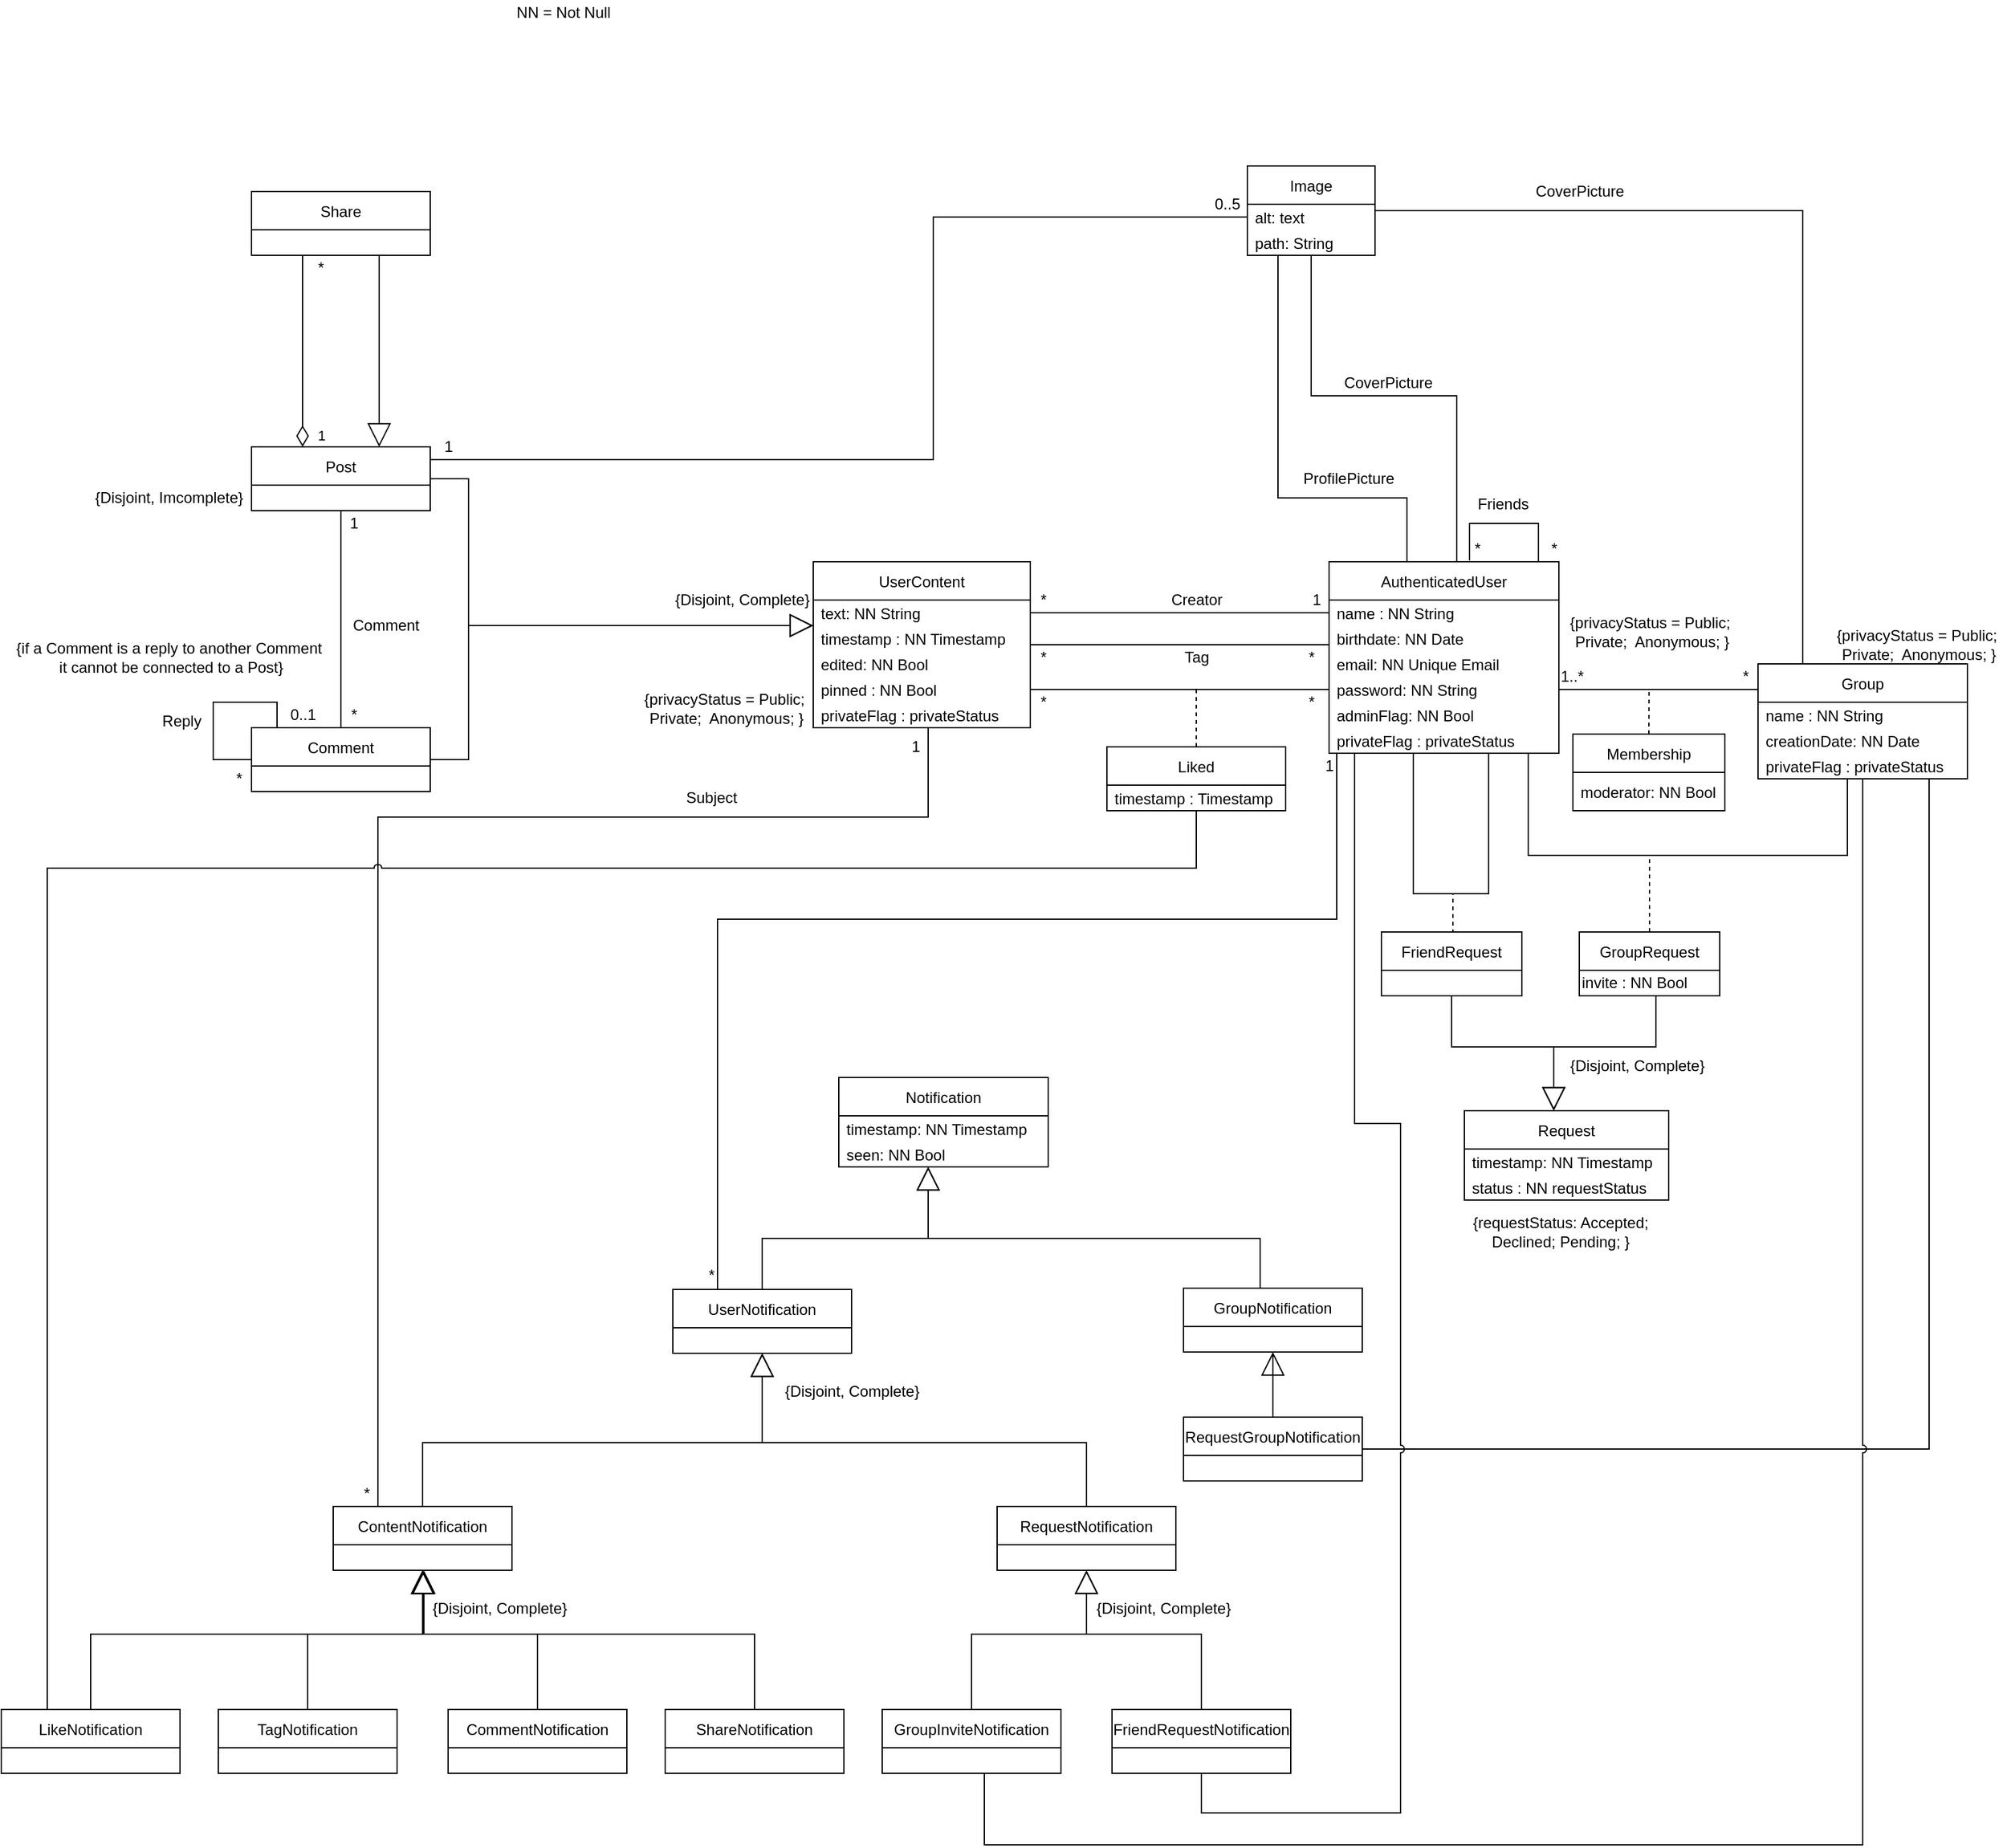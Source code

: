 <mxfile version="15.8.6"><diagram id="52DemTesivEuRKulRqsX" name="Page-1"><mxGraphModel dx="1237" dy="619" grid="1" gridSize="10" guides="1" tooltips="1" connect="1" arrows="1" fold="1" page="1" pageScale="1" pageWidth="827" pageHeight="1169" math="0" shadow="0"><root><mxCell id="0"/><mxCell id="1" parent="0"/><mxCell id="RK2hbBAm6j519yGpeDS9-1" style="edgeStyle=orthogonalEdgeStyle;rounded=0;orthogonalLoop=1;jettySize=auto;html=1;exitX=0.529;exitY=0;exitDx=0;exitDy=0;fontSize=12;endArrow=none;endFill=0;exitPerimeter=0;" parent="1" source="RK2hbBAm6j519yGpeDS9-3" target="RK2hbBAm6j519yGpeDS9-24" edge="1"><mxGeometry relative="1" as="geometry"><Array as="points"><mxPoint x="1220" y="330"/><mxPoint x="1106" y="330"/></Array><mxPoint x="1236" y="330" as="targetPoint"/></mxGeometry></mxCell><mxCell id="RK2hbBAm6j519yGpeDS9-2" style="edgeStyle=orthogonalEdgeStyle;rounded=0;orthogonalLoop=1;jettySize=auto;html=1;exitX=0.25;exitY=0;exitDx=0;exitDy=0;fontSize=12;endArrow=none;endFill=0;" parent="1" source="RK2hbBAm6j519yGpeDS9-3" target="RK2hbBAm6j519yGpeDS9-24" edge="1"><mxGeometry relative="1" as="geometry"><mxPoint x="1106" y="330" as="targetPoint"/><Array as="points"><mxPoint x="1181" y="410"/><mxPoint x="1080" y="410"/></Array></mxGeometry></mxCell><mxCell id="RK2hbBAm6j519yGpeDS9-3" value="AuthenticatedUser" style="swimlane;fontStyle=0;childLayout=stackLayout;horizontal=1;startSize=30;horizontalStack=0;resizeParent=1;resizeParentMax=0;resizeLast=0;collapsible=1;marginBottom=0;" parent="1" vertex="1"><mxGeometry x="1120" y="460" width="180" height="150" as="geometry"/></mxCell><mxCell id="RK2hbBAm6j519yGpeDS9-5" value="name : NN String " style="text;strokeColor=none;fillColor=none;align=left;verticalAlign=middle;spacingLeft=4;spacingRight=4;overflow=hidden;points=[[0,0.5],[1,0.5]];portConstraint=eastwest;rotatable=0;spacing=2;spacingTop=0;" parent="RK2hbBAm6j519yGpeDS9-3" vertex="1"><mxGeometry y="30" width="180" height="20" as="geometry"/></mxCell><mxCell id="RK2hbBAm6j519yGpeDS9-6" value="birthdate: NN Date" style="text;strokeColor=none;fillColor=none;align=left;verticalAlign=middle;spacingLeft=4;spacingRight=4;overflow=hidden;points=[[0,0.5],[1,0.5]];portConstraint=eastwest;rotatable=0;" parent="RK2hbBAm6j519yGpeDS9-3" vertex="1"><mxGeometry y="50" width="180" height="20" as="geometry"/></mxCell><mxCell id="RK2hbBAm6j519yGpeDS9-7" value="email: NN Unique Email" style="text;strokeColor=none;fillColor=none;align=left;verticalAlign=middle;spacingLeft=4;spacingRight=4;overflow=hidden;points=[[0,0.5],[1,0.5]];portConstraint=eastwest;rotatable=0;" parent="RK2hbBAm6j519yGpeDS9-3" vertex="1"><mxGeometry y="70" width="180" height="20" as="geometry"/></mxCell><mxCell id="RK2hbBAm6j519yGpeDS9-8" value="password: NN String" style="text;strokeColor=none;fillColor=none;align=left;verticalAlign=middle;spacingLeft=4;spacingRight=4;overflow=hidden;points=[[0,0.5],[1,0.5]];portConstraint=eastwest;rotatable=0;" parent="RK2hbBAm6j519yGpeDS9-3" vertex="1"><mxGeometry y="90" width="180" height="20" as="geometry"/></mxCell><mxCell id="RK2hbBAm6j519yGpeDS9-10" style="edgeStyle=orthogonalEdgeStyle;rounded=0;orthogonalLoop=1;jettySize=auto;html=1;fontSize=12;endArrow=none;endFill=0;" parent="RK2hbBAm6j519yGpeDS9-3" source="RK2hbBAm6j519yGpeDS9-3" edge="1"><mxGeometry relative="1" as="geometry"><mxPoint x="110" y="-1" as="targetPoint"/><mxPoint x="140" y="60" as="sourcePoint"/><Array as="points"><mxPoint x="164" y="-30"/><mxPoint x="110" y="-30"/></Array></mxGeometry></mxCell><mxCell id="RK2hbBAm6j519yGpeDS9-9" value="adminFlag: NN Bool" style="text;strokeColor=none;fillColor=none;align=left;verticalAlign=middle;spacingLeft=4;spacingRight=4;overflow=hidden;points=[[0,0.5],[1,0.5]];portConstraint=eastwest;rotatable=0;" parent="RK2hbBAm6j519yGpeDS9-3" vertex="1"><mxGeometry y="110" width="180" height="20" as="geometry"/></mxCell><mxCell id="mXfgqJa0hixgkpb0nWz9-125" value="privateFlag : privateStatus" style="text;strokeColor=none;fillColor=none;align=left;verticalAlign=middle;spacingLeft=4;spacingRight=4;overflow=hidden;points=[[0,0.5],[1,0.5]];portConstraint=eastwest;rotatable=0;spacing=2;spacingTop=0;" parent="RK2hbBAm6j519yGpeDS9-3" vertex="1"><mxGeometry y="130" width="180" height="20" as="geometry"/></mxCell><mxCell id="RK2hbBAm6j519yGpeDS9-12" style="edgeStyle=orthogonalEdgeStyle;rounded=0;orthogonalLoop=1;jettySize=auto;html=1;exitX=0;exitY=0.25;exitDx=0;exitDy=0;fontSize=12;endArrow=none;endFill=0;" parent="1" source="RK2hbBAm6j519yGpeDS9-14" target="RK2hbBAm6j519yGpeDS9-3" edge="1"><mxGeometry relative="1" as="geometry"><Array as="points"><mxPoint x="1456" y="560"/></Array></mxGeometry></mxCell><mxCell id="RK2hbBAm6j519yGpeDS9-13" style="edgeStyle=orthogonalEdgeStyle;rounded=0;orthogonalLoop=1;jettySize=auto;html=1;exitX=0.25;exitY=0;exitDx=0;exitDy=0;fontSize=12;endArrow=none;endFill=0;" parent="1" source="RK2hbBAm6j519yGpeDS9-14" target="RK2hbBAm6j519yGpeDS9-24" edge="1"><mxGeometry relative="1" as="geometry"><Array as="points"><mxPoint x="1491" y="185"/></Array><mxPoint x="1266" y="330" as="targetPoint"/></mxGeometry></mxCell><mxCell id="RK2hbBAm6j519yGpeDS9-14" value="Group" style="swimlane;fontStyle=0;childLayout=stackLayout;horizontal=1;startSize=30;horizontalStack=0;resizeParent=1;resizeParentMax=0;resizeLast=0;collapsible=1;marginBottom=0;" parent="1" vertex="1"><mxGeometry x="1456" y="540" width="164" height="90" as="geometry"/></mxCell><mxCell id="RK2hbBAm6j519yGpeDS9-16" value="name : NN String" style="text;strokeColor=none;fillColor=none;align=left;verticalAlign=middle;spacingLeft=4;spacingRight=4;overflow=hidden;points=[[0,0.5],[1,0.5]];portConstraint=eastwest;rotatable=0;spacing=2;spacingTop=0;" parent="RK2hbBAm6j519yGpeDS9-14" vertex="1"><mxGeometry y="30" width="164" height="20" as="geometry"/></mxCell><mxCell id="RK2hbBAm6j519yGpeDS9-17" value="creationDate: NN Date" style="text;strokeColor=none;fillColor=none;align=left;verticalAlign=middle;spacingLeft=4;spacingRight=4;overflow=hidden;points=[[0,0.5],[1,0.5]];portConstraint=eastwest;rotatable=0;spacing=2;spacingTop=0;" parent="RK2hbBAm6j519yGpeDS9-14" vertex="1"><mxGeometry y="50" width="164" height="20" as="geometry"/></mxCell><mxCell id="RK2hbBAm6j519yGpeDS9-18" value="privateFlag : privateStatus" style="text;strokeColor=none;fillColor=none;align=left;verticalAlign=middle;spacingLeft=4;spacingRight=4;overflow=hidden;points=[[0,0.5],[1,0.5]];portConstraint=eastwest;rotatable=0;spacing=2;spacingTop=0;" parent="RK2hbBAm6j519yGpeDS9-14" vertex="1"><mxGeometry y="70" width="164" height="20" as="geometry"/></mxCell><mxCell id="RK2hbBAm6j519yGpeDS9-19" value="*" style="text;html=1;align=center;verticalAlign=middle;resizable=0;points=[];autosize=1;strokeColor=none;fillColor=none;fontSize=12;" parent="1" vertex="1"><mxGeometry x="1286" y="440" width="20" height="20" as="geometry"/></mxCell><mxCell id="RK2hbBAm6j519yGpeDS9-20" value="*" style="text;html=1;align=center;verticalAlign=middle;resizable=0;points=[];autosize=1;strokeColor=none;fillColor=none;fontSize=12;" parent="1" vertex="1"><mxGeometry x="1226" y="440.04" width="20" height="20" as="geometry"/></mxCell><mxCell id="RK2hbBAm6j519yGpeDS9-21" value="Friends" style="text;html=1;align=center;verticalAlign=middle;resizable=0;points=[];autosize=1;strokeColor=none;fillColor=none;fontSize=12;" parent="1" vertex="1"><mxGeometry x="1226" y="405.04" width="60" height="20" as="geometry"/></mxCell><mxCell id="RK2hbBAm6j519yGpeDS9-22" value="*" style="text;html=1;align=center;verticalAlign=middle;resizable=0;points=[];autosize=1;strokeColor=none;fillColor=none;fontSize=12;" parent="1" vertex="1"><mxGeometry x="1436" y="540" width="20" height="20" as="geometry"/></mxCell><mxCell id="RK2hbBAm6j519yGpeDS9-23" value="1..*" style="text;html=1;align=center;verticalAlign=middle;resizable=0;points=[];autosize=1;strokeColor=none;fillColor=none;fontSize=12;" parent="1" vertex="1"><mxGeometry x="1295" y="540" width="30" height="20" as="geometry"/></mxCell><mxCell id="RK2hbBAm6j519yGpeDS9-24" value="Image" style="swimlane;fontStyle=0;childLayout=stackLayout;horizontal=1;startSize=30;horizontalStack=0;resizeParent=1;resizeParentMax=0;resizeLast=0;collapsible=1;marginBottom=0;fontSize=12;verticalAlign=middle;" parent="1" vertex="1"><mxGeometry x="1056" y="150" width="100" height="70" as="geometry"/></mxCell><mxCell id="gK59rdjYwt0PdN9q1AdV-7" value="alt: text" style="text;strokeColor=none;fillColor=none;align=left;verticalAlign=middle;spacingLeft=4;spacingRight=4;overflow=hidden;points=[[0,0.5],[1,0.5]];portConstraint=eastwest;rotatable=0;spacing=2;spacingTop=0;fontStyle=0" vertex="1" parent="RK2hbBAm6j519yGpeDS9-24"><mxGeometry y="30" width="100" height="20" as="geometry"/></mxCell><mxCell id="RK2hbBAm6j519yGpeDS9-26" value="path: String" style="text;strokeColor=none;fillColor=none;align=left;verticalAlign=middle;spacingLeft=4;spacingRight=4;overflow=hidden;points=[[0,0.5],[1,0.5]];portConstraint=eastwest;rotatable=0;spacing=2;spacingTop=0;fontStyle=0" parent="RK2hbBAm6j519yGpeDS9-24" vertex="1"><mxGeometry y="50" width="100" height="20" as="geometry"/></mxCell><mxCell id="RK2hbBAm6j519yGpeDS9-34" value="Post" style="swimlane;fontStyle=0;childLayout=stackLayout;horizontal=1;startSize=30;horizontalStack=0;resizeParent=1;resizeParentMax=0;resizeLast=0;collapsible=1;marginBottom=0;fontSize=12;verticalAlign=middle;" parent="1" vertex="1"><mxGeometry x="276" y="370.04" width="140" height="50" as="geometry"/></mxCell><mxCell id="RK2hbBAm6j519yGpeDS9-35" value="UserContent" style="swimlane;fontStyle=0;childLayout=stackLayout;horizontal=1;startSize=30;horizontalStack=0;resizeParent=1;resizeParentMax=0;resizeLast=0;collapsible=1;marginBottom=0;fontSize=12;verticalAlign=middle;resizable=0;direction=east;" parent="1" vertex="1"><mxGeometry x="716" y="460.04" width="170" height="130" as="geometry"/></mxCell><mxCell id="RK2hbBAm6j519yGpeDS9-37" value="text: NN String" style="text;strokeColor=none;fillColor=none;align=left;verticalAlign=middle;spacingLeft=4;spacingRight=4;overflow=hidden;points=[[0,0.5],[1,0.5]];portConstraint=eastwest;rotatable=0;spacing=2;spacingTop=0;" parent="RK2hbBAm6j519yGpeDS9-35" vertex="1"><mxGeometry y="30" width="170" height="20" as="geometry"/></mxCell><mxCell id="RK2hbBAm6j519yGpeDS9-38" value="timestamp : NN Timestamp" style="text;strokeColor=none;fillColor=none;align=left;verticalAlign=middle;spacingLeft=4;spacingRight=4;overflow=hidden;points=[[0,0.5],[1,0.5]];portConstraint=eastwest;rotatable=0;spacing=2;spacingTop=0;" parent="RK2hbBAm6j519yGpeDS9-35" vertex="1"><mxGeometry y="50" width="170" height="20" as="geometry"/></mxCell><mxCell id="RK2hbBAm6j519yGpeDS9-39" value="edited: NN Bool" style="text;strokeColor=none;fillColor=none;align=left;verticalAlign=middle;spacingLeft=4;spacingRight=4;overflow=hidden;points=[[0,0.5],[1,0.5]];portConstraint=eastwest;rotatable=0;spacing=2;spacingTop=0;" parent="RK2hbBAm6j519yGpeDS9-35" vertex="1"><mxGeometry y="70" width="170" height="20" as="geometry"/></mxCell><mxCell id="RK2hbBAm6j519yGpeDS9-40" value="pinned : NN Bool" style="text;strokeColor=none;fillColor=none;align=left;verticalAlign=middle;spacingLeft=4;spacingRight=4;overflow=hidden;points=[[0,0.5],[1,0.5]];portConstraint=eastwest;rotatable=0;spacing=2;spacingTop=0;" parent="RK2hbBAm6j519yGpeDS9-35" vertex="1"><mxGeometry y="90" width="170" height="20" as="geometry"/></mxCell><mxCell id="mXfgqJa0hixgkpb0nWz9-126" value="privateFlag : privateStatus" style="text;strokeColor=none;fillColor=none;align=left;verticalAlign=middle;spacingLeft=4;spacingRight=4;overflow=hidden;points=[[0,0.5],[1,0.5]];portConstraint=eastwest;rotatable=0;spacing=2;spacingTop=0;" parent="RK2hbBAm6j519yGpeDS9-35" vertex="1"><mxGeometry y="110" width="170" height="20" as="geometry"/></mxCell><mxCell id="RK2hbBAm6j519yGpeDS9-41" style="edgeStyle=orthogonalEdgeStyle;rounded=0;orthogonalLoop=1;jettySize=auto;html=1;exitX=0.5;exitY=0;exitDx=0;exitDy=0;fontSize=12;endArrow=none;endFill=0;" parent="1" source="RK2hbBAm6j519yGpeDS9-43" target="RK2hbBAm6j519yGpeDS9-34" edge="1"><mxGeometry relative="1" as="geometry"/></mxCell><mxCell id="RK2hbBAm6j519yGpeDS9-42" style="edgeStyle=orthogonalEdgeStyle;rounded=0;orthogonalLoop=1;jettySize=auto;html=1;exitX=0.25;exitY=0;exitDx=0;exitDy=0;fontSize=12;endArrow=none;endFill=0;entryX=0;entryY=0.5;entryDx=0;entryDy=0;" parent="1" source="RK2hbBAm6j519yGpeDS9-43" target="RK2hbBAm6j519yGpeDS9-43" edge="1"><mxGeometry relative="1" as="geometry"><mxPoint x="246" y="570.04" as="targetPoint"/><Array as="points"><mxPoint x="296" y="590.04"/><mxPoint x="296" y="570.04"/><mxPoint x="246" y="570.04"/><mxPoint x="246" y="615.04"/></Array></mxGeometry></mxCell><mxCell id="RK2hbBAm6j519yGpeDS9-43" value="Comment" style="swimlane;fontStyle=0;childLayout=stackLayout;horizontal=1;startSize=30;horizontalStack=0;resizeParent=1;resizeParentMax=0;resizeLast=0;collapsible=1;marginBottom=0;fontSize=12;verticalAlign=middle;" parent="1" vertex="1"><mxGeometry x="276" y="590.04" width="140" height="50" as="geometry"/></mxCell><mxCell id="RK2hbBAm6j519yGpeDS9-44" value="" style="endArrow=block;endSize=16;endFill=0;html=1;rounded=0;fontSize=12;edgeStyle=orthogonalEdgeStyle;" parent="1" source="RK2hbBAm6j519yGpeDS9-34" target="RK2hbBAm6j519yGpeDS9-35" edge="1"><mxGeometry width="160" relative="1" as="geometry"><mxPoint x="996" y="505.1" as="sourcePoint"/><mxPoint x="736" y="435.1" as="targetPoint"/><Array as="points"><mxPoint x="446" y="395"/><mxPoint x="446" y="510"/></Array></mxGeometry></mxCell><mxCell id="RK2hbBAm6j519yGpeDS9-45" value="{Disjoint, Complete}" style="text;html=1;align=center;verticalAlign=middle;resizable=0;points=[];autosize=1;strokeColor=none;fillColor=none;fontSize=12;" parent="1" vertex="1"><mxGeometry x="600" y="480" width="120" height="20" as="geometry"/></mxCell><mxCell id="RK2hbBAm6j519yGpeDS9-46" style="edgeStyle=orthogonalEdgeStyle;rounded=0;orthogonalLoop=1;jettySize=auto;html=1;fontSize=12;endArrow=none;endFill=0;" parent="1" source="RK2hbBAm6j519yGpeDS9-34" target="RK2hbBAm6j519yGpeDS9-24" edge="1"><mxGeometry relative="1" as="geometry"><Array as="points"><mxPoint x="810" y="380"/><mxPoint x="810" y="190"/></Array><mxPoint x="916" y="305" as="targetPoint"/></mxGeometry></mxCell><mxCell id="RK2hbBAm6j519yGpeDS9-47" value="1" style="text;html=1;align=center;verticalAlign=middle;resizable=0;points=[];autosize=1;strokeColor=none;fillColor=none;fontSize=12;" parent="1" vertex="1"><mxGeometry x="420" y="360" width="20" height="20" as="geometry"/></mxCell><mxCell id="RK2hbBAm6j519yGpeDS9-49" style="edgeStyle=orthogonalEdgeStyle;rounded=0;orthogonalLoop=1;jettySize=auto;html=1;entryX=0;entryY=0.5;entryDx=0;entryDy=0;fontSize=12;endArrow=none;endFill=0;" parent="1" target="RK2hbBAm6j519yGpeDS9-5" edge="1" source="RK2hbBAm6j519yGpeDS9-35"><mxGeometry relative="1" as="geometry"><Array as="points"><mxPoint x="950" y="500"/><mxPoint x="950" y="500"/></Array><mxPoint x="876" y="500" as="sourcePoint"/></mxGeometry></mxCell><mxCell id="RK2hbBAm6j519yGpeDS9-50" value="Creator" style="text;html=1;align=center;verticalAlign=middle;resizable=0;points=[];autosize=1;strokeColor=none;fillColor=none;fontSize=12;" parent="1" vertex="1"><mxGeometry x="986" y="480" width="60" height="20" as="geometry"/></mxCell><mxCell id="RK2hbBAm6j519yGpeDS9-51" value="*" style="text;html=1;align=center;verticalAlign=middle;resizable=0;points=[];autosize=1;strokeColor=none;fillColor=none;fontSize=12;" parent="1" vertex="1"><mxGeometry x="886" y="480" width="20" height="20" as="geometry"/></mxCell><mxCell id="RK2hbBAm6j519yGpeDS9-52" value="1" style="text;html=1;align=center;verticalAlign=middle;resizable=0;points=[];autosize=1;strokeColor=none;fillColor=none;fontSize=12;" parent="1" vertex="1"><mxGeometry x="1100" y="480" width="20" height="20" as="geometry"/></mxCell><mxCell id="RK2hbBAm6j519yGpeDS9-53" style="edgeStyle=orthogonalEdgeStyle;rounded=0;orthogonalLoop=1;jettySize=auto;html=1;fontSize=12;endArrow=none;endFill=0;" parent="1" source="RK2hbBAm6j519yGpeDS9-35" target="RK2hbBAm6j519yGpeDS9-3" edge="1"><mxGeometry relative="1" as="geometry"><Array as="points"><mxPoint x="1076" y="525"/><mxPoint x="1076" y="525"/></Array></mxGeometry></mxCell><mxCell id="RK2hbBAm6j519yGpeDS9-54" value="Tag" style="text;html=1;align=center;verticalAlign=middle;resizable=0;points=[];autosize=1;strokeColor=none;fillColor=none;fontSize=12;" parent="1" vertex="1"><mxGeometry x="1001" y="525" width="30" height="20" as="geometry"/></mxCell><mxCell id="RK2hbBAm6j519yGpeDS9-55" value="*" style="text;html=1;align=center;verticalAlign=middle;resizable=0;points=[];autosize=1;strokeColor=none;fillColor=none;fontSize=12;" parent="1" vertex="1"><mxGeometry x="1096" y="525" width="20" height="20" as="geometry"/></mxCell><mxCell id="RK2hbBAm6j519yGpeDS9-56" value="*" style="text;html=1;align=center;verticalAlign=middle;resizable=0;points=[];autosize=1;strokeColor=none;fillColor=none;fontSize=12;" parent="1" vertex="1"><mxGeometry x="886" y="525" width="20" height="20" as="geometry"/></mxCell><mxCell id="RK2hbBAm6j519yGpeDS9-57" style="edgeStyle=orthogonalEdgeStyle;rounded=0;orthogonalLoop=1;jettySize=auto;html=1;exitX=0.5;exitY=0;exitDx=0;exitDy=0;fontSize=12;endArrow=none;endFill=0;dashed=1;" parent="1" source="RK2hbBAm6j519yGpeDS9-58" edge="1"><mxGeometry relative="1" as="geometry"><mxPoint x="1016" y="560" as="targetPoint"/></mxGeometry></mxCell><mxCell id="RK2hbBAm6j519yGpeDS9-58" value="Liked" style="swimlane;fontStyle=0;childLayout=stackLayout;horizontal=1;startSize=30;horizontalStack=0;resizeParent=1;resizeParentMax=0;resizeLast=0;collapsible=1;marginBottom=0;fontSize=12;verticalAlign=middle;" parent="1" vertex="1"><mxGeometry x="946" y="605" width="140" height="50" as="geometry"/></mxCell><mxCell id="RK2hbBAm6j519yGpeDS9-59" value="timestamp : Timestamp" style="text;strokeColor=none;fillColor=none;align=left;verticalAlign=middle;spacingLeft=4;spacingRight=4;overflow=hidden;points=[[0,0.5],[1,0.5]];portConstraint=eastwest;rotatable=0;spacing=2;spacingTop=0;" parent="RK2hbBAm6j519yGpeDS9-58" vertex="1"><mxGeometry y="30" width="140" height="20" as="geometry"/></mxCell><mxCell id="RK2hbBAm6j519yGpeDS9-60" value="" style="endArrow=block;endSize=16;endFill=0;html=1;rounded=0;fontSize=12;edgeStyle=orthogonalEdgeStyle;" parent="1" source="RK2hbBAm6j519yGpeDS9-43" target="RK2hbBAm6j519yGpeDS9-35" edge="1"><mxGeometry width="160" relative="1" as="geometry"><mxPoint x="566" y="335.1" as="sourcePoint"/><mxPoint x="590" y="510" as="targetPoint"/><Array as="points"><mxPoint x="446" y="615"/><mxPoint x="446" y="510"/></Array></mxGeometry></mxCell><mxCell id="RK2hbBAm6j519yGpeDS9-61" value="*" style="text;html=1;align=center;verticalAlign=middle;resizable=0;points=[];autosize=1;strokeColor=none;fillColor=none;fontSize=12;" parent="1" vertex="1"><mxGeometry x="346" y="570.04" width="20" height="20" as="geometry"/></mxCell><mxCell id="RK2hbBAm6j519yGpeDS9-62" value="1" style="text;html=1;align=center;verticalAlign=middle;resizable=0;points=[];autosize=1;strokeColor=none;fillColor=none;fontSize=12;" parent="1" vertex="1"><mxGeometry x="346" y="420.04" width="20" height="20" as="geometry"/></mxCell><mxCell id="RK2hbBAm6j519yGpeDS9-63" style="edgeStyle=orthogonalEdgeStyle;rounded=0;orthogonalLoop=1;jettySize=auto;html=1;fontSize=12;endArrow=none;endFill=0;" parent="1" source="RK2hbBAm6j519yGpeDS9-35" target="RK2hbBAm6j519yGpeDS9-3" edge="1"><mxGeometry relative="1" as="geometry"><mxPoint x="876" y="580" as="sourcePoint"/><Array as="points"><mxPoint x="1080" y="560"/><mxPoint x="1080" y="560"/></Array></mxGeometry></mxCell><mxCell id="RK2hbBAm6j519yGpeDS9-64" value="*" style="text;html=1;align=center;verticalAlign=middle;resizable=0;points=[];autosize=1;strokeColor=none;fillColor=none;fontSize=12;" parent="1" vertex="1"><mxGeometry x="1096" y="560" width="20" height="20" as="geometry"/></mxCell><mxCell id="RK2hbBAm6j519yGpeDS9-65" value="*" style="text;html=1;align=center;verticalAlign=middle;resizable=0;points=[];autosize=1;strokeColor=none;fillColor=none;fontSize=12;" parent="1" vertex="1"><mxGeometry x="886" y="560" width="20" height="20" as="geometry"/></mxCell><mxCell id="RK2hbBAm6j519yGpeDS9-66" value="Share" style="swimlane;fontStyle=0;childLayout=stackLayout;horizontal=1;startSize=30;horizontalStack=0;resizeParent=1;resizeParentMax=0;resizeLast=0;collapsible=1;marginBottom=0;fontSize=12;verticalAlign=middle;" parent="1" vertex="1"><mxGeometry x="276" y="170.0" width="140" height="50" as="geometry"/></mxCell><mxCell id="RK2hbBAm6j519yGpeDS9-67" value="*" style="text;html=1;align=center;verticalAlign=middle;resizable=0;points=[];autosize=1;strokeColor=none;fillColor=none;fontSize=12;" parent="1" vertex="1"><mxGeometry x="320" y="220.0" width="20" height="20" as="geometry"/></mxCell><mxCell id="RK2hbBAm6j519yGpeDS9-68" value="*" style="text;html=1;align=center;verticalAlign=middle;resizable=0;points=[];autosize=1;strokeColor=none;fillColor=none;fontSize=12;" parent="1" vertex="1"><mxGeometry x="256" y="620.04" width="20" height="20" as="geometry"/></mxCell><mxCell id="RK2hbBAm6j519yGpeDS9-69" value="0..1" style="text;html=1;align=center;verticalAlign=middle;resizable=0;points=[];autosize=1;strokeColor=none;fillColor=none;fontSize=12;" parent="1" vertex="1"><mxGeometry x="296" y="570.04" width="40" height="20" as="geometry"/></mxCell><mxCell id="RK2hbBAm6j519yGpeDS9-70" value="{Disjoint, Imcomplete}" style="text;html=1;align=center;verticalAlign=middle;resizable=0;points=[];autosize=1;strokeColor=none;fillColor=none;fontSize=12;" parent="1" vertex="1"><mxGeometry x="146" y="400.04" width="130" height="20" as="geometry"/></mxCell><mxCell id="RK2hbBAm6j519yGpeDS9-71" style="edgeStyle=orthogonalEdgeStyle;rounded=0;orthogonalLoop=1;jettySize=auto;html=1;exitX=0.5;exitY=0;exitDx=0;exitDy=0;fontSize=12;endArrow=none;endFill=0;dashed=1;" parent="1" source="RK2hbBAm6j519yGpeDS9-72" edge="1"><mxGeometry relative="1" as="geometry"><mxPoint x="1217" y="720" as="targetPoint"/><Array as="points"><mxPoint x="1217" y="750"/></Array></mxGeometry></mxCell><mxCell id="RK2hbBAm6j519yGpeDS9-72" value="FriendRequest" style="swimlane;fontStyle=0;childLayout=stackLayout;horizontal=1;startSize=30;horizontalStack=0;resizeParent=1;resizeParentMax=0;resizeLast=0;collapsible=1;marginBottom=0;fontSize=12;verticalAlign=middle;" parent="1" vertex="1"><mxGeometry x="1161" y="750" width="110" height="50" as="geometry"/></mxCell><mxCell id="RK2hbBAm6j519yGpeDS9-73" style="edgeStyle=orthogonalEdgeStyle;rounded=0;orthogonalLoop=1;jettySize=auto;html=1;fontSize=12;endArrow=none;endFill=0;startArrow=none;jumpStyle=arc;" parent="1" source="RK2hbBAm6j519yGpeDS9-14" target="RK2hbBAm6j519yGpeDS9-3" edge="1"><mxGeometry relative="1" as="geometry"><Array as="points"><mxPoint x="1526" y="690"/><mxPoint x="1276" y="690"/></Array><mxPoint x="1356" y="695" as="sourcePoint"/></mxGeometry></mxCell><mxCell id="RK2hbBAm6j519yGpeDS9-74" value="GroupRequest" style="swimlane;fontStyle=0;childLayout=stackLayout;horizontal=1;startSize=30;horizontalStack=0;resizeParent=1;resizeParentMax=0;resizeLast=0;collapsible=1;marginBottom=0;fontSize=12;verticalAlign=middle;" parent="1" vertex="1"><mxGeometry x="1316" y="750" width="110" height="50" as="geometry"/></mxCell><mxCell id="RK2hbBAm6j519yGpeDS9-75" value="invite : NN Bool" style="text;html=1;align=left;verticalAlign=middle;resizable=0;points=[];autosize=1;strokeColor=none;fillColor=none;" parent="RK2hbBAm6j519yGpeDS9-74" vertex="1"><mxGeometry y="30" width="110" height="20" as="geometry"/></mxCell><mxCell id="RK2hbBAm6j519yGpeDS9-76" style="edgeStyle=orthogonalEdgeStyle;rounded=0;orthogonalLoop=1;jettySize=auto;html=1;exitX=0.5;exitY=0;exitDx=0;exitDy=0;fontSize=12;endArrow=none;endFill=0;dashed=1;" parent="1" source="RK2hbBAm6j519yGpeDS9-77" edge="1"><mxGeometry relative="1" as="geometry"><mxPoint x="1370.667" y="560" as="targetPoint"/></mxGeometry></mxCell><mxCell id="RK2hbBAm6j519yGpeDS9-77" value="Membership" style="swimlane;fontStyle=0;childLayout=stackLayout;horizontal=1;startSize=30;horizontalStack=0;resizeParent=1;resizeParentMax=0;resizeLast=0;collapsible=1;marginBottom=0;fontSize=12;verticalAlign=middle;" parent="1" vertex="1"><mxGeometry x="1311" y="595" width="119" height="60" as="geometry"/></mxCell><mxCell id="RK2hbBAm6j519yGpeDS9-78" value="moderator: NN Bool" style="text;strokeColor=none;fillColor=none;align=left;verticalAlign=middle;spacingLeft=4;spacingRight=4;overflow=hidden;points=[[0,0.5],[1,0.5]];portConstraint=eastwest;rotatable=0;fontSize=12;" parent="RK2hbBAm6j519yGpeDS9-77" vertex="1"><mxGeometry y="30" width="119" height="30" as="geometry"/></mxCell><mxCell id="RK2hbBAm6j519yGpeDS9-79" value="Notification" style="swimlane;fontStyle=0;childLayout=stackLayout;horizontal=1;startSize=30;horizontalStack=0;resizeParent=1;resizeParentMax=0;resizeLast=0;collapsible=1;marginBottom=0;fontSize=12;verticalAlign=middle;" parent="1" vertex="1"><mxGeometry x="736" y="864" width="164" height="70" as="geometry"/></mxCell><mxCell id="RK2hbBAm6j519yGpeDS9-80" value="timestamp: NN Timestamp" style="text;strokeColor=none;fillColor=none;align=left;verticalAlign=middle;spacingLeft=4;spacingRight=4;overflow=hidden;points=[[0,0.5],[1,0.5]];portConstraint=eastwest;rotatable=0;spacing=2;spacingTop=0;" parent="RK2hbBAm6j519yGpeDS9-79" vertex="1"><mxGeometry y="30" width="164" height="20" as="geometry"/></mxCell><mxCell id="RK2hbBAm6j519yGpeDS9-81" value="seen: NN Bool" style="text;strokeColor=none;fillColor=none;align=left;verticalAlign=middle;spacingLeft=4;spacingRight=4;overflow=hidden;points=[[0,0.5],[1,0.5]];portConstraint=eastwest;rotatable=0;spacing=2;spacingTop=0;" parent="RK2hbBAm6j519yGpeDS9-79" vertex="1"><mxGeometry y="50" width="164" height="20" as="geometry"/></mxCell><mxCell id="RK2hbBAm6j519yGpeDS9-82" style="edgeStyle=orthogonalEdgeStyle;rounded=0;jumpStyle=none;orthogonalLoop=1;jettySize=auto;html=1;exitX=0.25;exitY=0;exitDx=0;exitDy=0;endArrow=none;endFill=0;" parent="1" source="RK2hbBAm6j519yGpeDS9-83" target="RK2hbBAm6j519yGpeDS9-35" edge="1"><mxGeometry relative="1" as="geometry"><Array as="points"><mxPoint x="375" y="660"/><mxPoint x="806" y="660"/></Array></mxGeometry></mxCell><mxCell id="RK2hbBAm6j519yGpeDS9-83" value="ContentNotification" style="swimlane;fontStyle=0;childLayout=stackLayout;horizontal=1;startSize=30;horizontalStack=0;resizeParent=1;resizeParentMax=0;resizeLast=0;collapsible=1;marginBottom=0;fontSize=12;verticalAlign=middle;" parent="1" vertex="1"><mxGeometry x="340" y="1200" width="140" height="50" as="geometry"/></mxCell><mxCell id="RK2hbBAm6j519yGpeDS9-84" value="RequestNotification" style="swimlane;fontStyle=0;childLayout=stackLayout;horizontal=1;startSize=30;horizontalStack=0;resizeParent=1;resizeParentMax=0;resizeLast=0;collapsible=1;marginBottom=0;fontSize=12;verticalAlign=middle;" parent="1" vertex="1"><mxGeometry x="860" y="1200" width="140" height="50" as="geometry"/></mxCell><mxCell id="RK2hbBAm6j519yGpeDS9-85" value="FriendRequestNotification" style="swimlane;fontStyle=0;childLayout=stackLayout;horizontal=1;startSize=30;horizontalStack=0;resizeParent=1;resizeParentMax=0;resizeLast=0;collapsible=1;marginBottom=0;fontSize=12;verticalAlign=middle;" parent="1" vertex="1"><mxGeometry x="950" y="1359" width="140" height="50" as="geometry"/></mxCell><mxCell id="RK2hbBAm6j519yGpeDS9-86" style="edgeStyle=orthogonalEdgeStyle;rounded=0;jumpStyle=arc;orthogonalLoop=1;jettySize=auto;html=1;endArrow=none;endFill=0;" parent="1" source="RK2hbBAm6j519yGpeDS9-126" target="RK2hbBAm6j519yGpeDS9-18" edge="1"><mxGeometry relative="1" as="geometry"><Array as="points"><mxPoint x="1590" y="1155"/></Array></mxGeometry></mxCell><mxCell id="RK2hbBAm6j519yGpeDS9-87" value="GroupInviteNotification" style="swimlane;fontStyle=0;childLayout=stackLayout;horizontal=1;startSize=30;horizontalStack=0;resizeParent=1;resizeParentMax=0;resizeLast=0;collapsible=1;marginBottom=0;fontSize=12;verticalAlign=middle;" parent="1" vertex="1"><mxGeometry x="770" y="1359" width="140" height="50" as="geometry"/></mxCell><mxCell id="RK2hbBAm6j519yGpeDS9-88" value="Request" style="swimlane;fontStyle=0;childLayout=stackLayout;horizontal=1;startSize=30;horizontalStack=0;resizeParent=1;resizeParentMax=0;resizeLast=0;collapsible=1;marginBottom=0;" parent="1" vertex="1"><mxGeometry x="1226" y="890" width="160" height="70" as="geometry"/></mxCell><mxCell id="RK2hbBAm6j519yGpeDS9-89" value="timestamp: NN Timestamp" style="text;strokeColor=none;fillColor=none;align=left;verticalAlign=middle;spacingLeft=4;spacingRight=4;overflow=hidden;points=[[0,0.5],[1,0.5]];portConstraint=eastwest;rotatable=0;spacing=2;spacingTop=0;" parent="RK2hbBAm6j519yGpeDS9-88" vertex="1"><mxGeometry y="30" width="160" height="20" as="geometry"/></mxCell><mxCell id="RK2hbBAm6j519yGpeDS9-90" value="status : NN requestStatus" style="text;strokeColor=none;fillColor=none;align=left;verticalAlign=middle;spacingLeft=4;spacingRight=4;overflow=hidden;points=[[0,0.5],[1,0.5]];portConstraint=eastwest;rotatable=0;spacing=2;spacingTop=0;" parent="RK2hbBAm6j519yGpeDS9-88" vertex="1"><mxGeometry y="50" width="160" height="20" as="geometry"/></mxCell><mxCell id="RK2hbBAm6j519yGpeDS9-91" value="" style="endArrow=block;endSize=16;endFill=0;html=1;rounded=0;edgeStyle=orthogonalEdgeStyle;exitX=0.5;exitY=1;exitDx=0;exitDy=0;" parent="1" source="RK2hbBAm6j519yGpeDS9-72" target="RK2hbBAm6j519yGpeDS9-88" edge="1"><mxGeometry width="160" relative="1" as="geometry"><mxPoint x="1126" y="790" as="sourcePoint"/><mxPoint x="1286" y="790" as="targetPoint"/><Array as="points"><mxPoint x="1216" y="840"/><mxPoint x="1296" y="840"/></Array></mxGeometry></mxCell><mxCell id="RK2hbBAm6j519yGpeDS9-92" value="" style="endArrow=block;endSize=16;endFill=0;html=1;rounded=0;edgeStyle=orthogonalEdgeStyle;" parent="1" source="RK2hbBAm6j519yGpeDS9-74" edge="1"><mxGeometry width="160" relative="1" as="geometry"><mxPoint x="1226" y="810" as="sourcePoint"/><mxPoint x="1296" y="890" as="targetPoint"/><Array as="points"><mxPoint x="1376" y="840"/><mxPoint x="1296" y="840"/><mxPoint x="1296" y="890"/></Array></mxGeometry></mxCell><mxCell id="RK2hbBAm6j519yGpeDS9-93" value="" style="endArrow=block;endSize=16;endFill=0;html=1;rounded=0;edgeStyle=orthogonalEdgeStyle;exitX=0.5;exitY=0;exitDx=0;exitDy=0;" parent="1" source="RK2hbBAm6j519yGpeDS9-83" target="RK2hbBAm6j519yGpeDS9-119" edge="1"><mxGeometry width="160" relative="1" as="geometry"><mxPoint x="756" y="1200" as="sourcePoint"/><mxPoint x="646" y="1280" as="targetPoint"/><Array as="points"><mxPoint x="410" y="1150"/><mxPoint x="676" y="1150"/></Array></mxGeometry></mxCell><mxCell id="RK2hbBAm6j519yGpeDS9-94" value="" style="endArrow=block;endSize=16;endFill=0;html=1;rounded=0;edgeStyle=orthogonalEdgeStyle;exitX=0.5;exitY=0;exitDx=0;exitDy=0;" parent="1" source="RK2hbBAm6j519yGpeDS9-84" target="RK2hbBAm6j519yGpeDS9-119" edge="1"><mxGeometry width="160" relative="1" as="geometry"><mxPoint x="546" y="1230" as="sourcePoint"/><mxPoint x="636" y="1280" as="targetPoint"/><Array as="points"><mxPoint x="930" y="1150"/><mxPoint x="676" y="1150"/></Array></mxGeometry></mxCell><mxCell id="RK2hbBAm6j519yGpeDS9-95" value="" style="endArrow=block;endSize=16;endFill=0;html=1;rounded=0;edgeStyle=orthogonalEdgeStyle;" parent="1" source="RK2hbBAm6j519yGpeDS9-87" target="RK2hbBAm6j519yGpeDS9-84" edge="1"><mxGeometry width="160" relative="1" as="geometry"><mxPoint x="820" y="1310" as="sourcePoint"/><mxPoint x="640" y="1240" as="targetPoint"/><Array as="points"><mxPoint x="840" y="1300"/><mxPoint x="930" y="1300"/></Array></mxGeometry></mxCell><mxCell id="RK2hbBAm6j519yGpeDS9-96" value="" style="endArrow=block;endSize=16;endFill=0;html=1;rounded=0;edgeStyle=orthogonalEdgeStyle;" parent="1" source="RK2hbBAm6j519yGpeDS9-85" target="RK2hbBAm6j519yGpeDS9-84" edge="1"><mxGeometry width="160" relative="1" as="geometry"><mxPoint x="830" y="1330" as="sourcePoint"/><mxPoint x="910" y="1260" as="targetPoint"/><Array as="points"><mxPoint x="1020" y="1300"/><mxPoint x="930" y="1300"/></Array></mxGeometry></mxCell><mxCell id="RK2hbBAm6j519yGpeDS9-97" value="CommentNotification" style="swimlane;fontStyle=0;childLayout=stackLayout;horizontal=1;startSize=30;horizontalStack=0;resizeParent=1;resizeParentMax=0;resizeLast=0;collapsible=1;marginBottom=0;fontSize=12;verticalAlign=middle;" parent="1" vertex="1"><mxGeometry x="430" y="1359" width="140" height="50" as="geometry"/></mxCell><mxCell id="RK2hbBAm6j519yGpeDS9-98" value="" style="edgeStyle=orthogonalEdgeStyle;rounded=0;orthogonalLoop=1;jettySize=auto;html=1;endArrow=none;endFill=0;jumpStyle=arc;" parent="1" source="RK2hbBAm6j519yGpeDS9-99" target="RK2hbBAm6j519yGpeDS9-58" edge="1"><mxGeometry relative="1" as="geometry"><mxPoint x="176" y="830" as="targetPoint"/><Array as="points"><mxPoint x="116" y="700"/><mxPoint x="1016" y="700"/></Array></mxGeometry></mxCell><mxCell id="RK2hbBAm6j519yGpeDS9-99" value="LikeNotification" style="swimlane;fontStyle=0;childLayout=stackLayout;horizontal=1;startSize=30;horizontalStack=0;resizeParent=1;resizeParentMax=0;resizeLast=0;collapsible=1;marginBottom=0;fontSize=12;verticalAlign=middle;" parent="1" vertex="1"><mxGeometry x="80" y="1359" width="140" height="50" as="geometry"/></mxCell><mxCell id="RK2hbBAm6j519yGpeDS9-100" value="TagNotification" style="swimlane;fontStyle=0;childLayout=stackLayout;horizontal=1;startSize=30;horizontalStack=0;resizeParent=1;resizeParentMax=0;resizeLast=0;collapsible=1;marginBottom=0;fontSize=12;verticalAlign=middle;" parent="1" vertex="1"><mxGeometry x="250" y="1359" width="140" height="50" as="geometry"/></mxCell><mxCell id="RK2hbBAm6j519yGpeDS9-101" value="ShareNotification" style="swimlane;fontStyle=0;childLayout=stackLayout;horizontal=1;startSize=30;horizontalStack=0;resizeParent=1;resizeParentMax=0;resizeLast=0;collapsible=1;marginBottom=0;fontSize=12;verticalAlign=middle;" parent="1" vertex="1"><mxGeometry x="600" y="1359" width="140" height="50" as="geometry"/></mxCell><mxCell id="RK2hbBAm6j519yGpeDS9-102" value="" style="endArrow=block;endSize=16;endFill=0;html=1;rounded=0;edgeStyle=orthogonalEdgeStyle;exitX=0.5;exitY=0;exitDx=0;exitDy=0;" parent="1" source="RK2hbBAm6j519yGpeDS9-100" target="RK2hbBAm6j519yGpeDS9-83" edge="1"><mxGeometry width="160" relative="1" as="geometry"><mxPoint x="160" y="1320" as="sourcePoint"/><mxPoint x="410" y="1290" as="targetPoint"/><Array as="points"><mxPoint x="320" y="1300"/><mxPoint x="410" y="1300"/></Array></mxGeometry></mxCell><mxCell id="RK2hbBAm6j519yGpeDS9-103" value="" style="endArrow=block;endSize=16;endFill=0;html=1;rounded=0;edgeStyle=orthogonalEdgeStyle;" parent="1" source="RK2hbBAm6j519yGpeDS9-99" target="RK2hbBAm6j519yGpeDS9-83" edge="1"><mxGeometry width="160" relative="1" as="geometry"><mxPoint x="450" y="1370" as="sourcePoint"/><mxPoint x="410" y="1290" as="targetPoint"/><Array as="points"><mxPoint x="150" y="1300"/><mxPoint x="410" y="1300"/></Array></mxGeometry></mxCell><mxCell id="RK2hbBAm6j519yGpeDS9-104" value="" style="endArrow=block;endSize=16;endFill=0;html=1;rounded=0;edgeStyle=orthogonalEdgeStyle;exitX=0.5;exitY=0;exitDx=0;exitDy=0;" parent="1" source="RK2hbBAm6j519yGpeDS9-101" target="RK2hbBAm6j519yGpeDS9-83" edge="1"><mxGeometry width="160" relative="1" as="geometry"><mxPoint x="460" y="1380" as="sourcePoint"/><mxPoint x="410" y="1290" as="targetPoint"/><Array as="points"><mxPoint x="670" y="1300"/><mxPoint x="410" y="1300"/></Array></mxGeometry></mxCell><mxCell id="RK2hbBAm6j519yGpeDS9-105" value="" style="endArrow=block;endSize=16;endFill=0;html=1;rounded=0;edgeStyle=orthogonalEdgeStyle;" parent="1" source="RK2hbBAm6j519yGpeDS9-97" target="RK2hbBAm6j519yGpeDS9-83" edge="1"><mxGeometry width="160" relative="1" as="geometry"><mxPoint x="150" y="1359" as="sourcePoint"/><mxPoint x="410" y="1290" as="targetPoint"/><Array as="points"><mxPoint x="500" y="1300"/><mxPoint x="411" y="1300"/></Array></mxGeometry></mxCell><mxCell id="RK2hbBAm6j519yGpeDS9-106" value="{Disjoint, Complete}" style="text;html=1;align=center;verticalAlign=middle;resizable=0;points=[];autosize=1;strokeColor=none;fillColor=none;fontSize=12;" parent="1" vertex="1"><mxGeometry x="410" y="1270" width="120" height="20" as="geometry"/></mxCell><mxCell id="RK2hbBAm6j519yGpeDS9-107" value="{Disjoint, Complete}" style="text;html=1;align=center;verticalAlign=middle;resizable=0;points=[];autosize=1;strokeColor=none;fillColor=none;fontSize=12;" parent="1" vertex="1"><mxGeometry x="930" y="1270" width="120" height="20" as="geometry"/></mxCell><mxCell id="RK2hbBAm6j519yGpeDS9-108" style="edgeStyle=orthogonalEdgeStyle;rounded=0;orthogonalLoop=1;jettySize=auto;html=1;fontSize=12;endArrow=none;endFill=0;dashed=1;" parent="1" source="RK2hbBAm6j519yGpeDS9-74" edge="1"><mxGeometry relative="1" as="geometry"><Array as="points"><mxPoint x="1371" y="700"/></Array><mxPoint x="1371" y="690" as="targetPoint"/><mxPoint x="606" y="780" as="sourcePoint"/></mxGeometry></mxCell><mxCell id="RK2hbBAm6j519yGpeDS9-109" value="Comment" style="text;html=1;align=center;verticalAlign=middle;resizable=0;points=[];autosize=1;strokeColor=none;fillColor=none;" parent="1" vertex="1"><mxGeometry x="346" y="500.1" width="70" height="20" as="geometry"/></mxCell><mxCell id="RK2hbBAm6j519yGpeDS9-110" value="Reply" style="text;html=1;align=center;verticalAlign=middle;resizable=0;points=[];autosize=1;strokeColor=none;fillColor=none;" parent="1" vertex="1"><mxGeometry x="196" y="575.1" width="50" height="20" as="geometry"/></mxCell><mxCell id="RK2hbBAm6j519yGpeDS9-111" value="{if a Comment is a reply to another Comment&lt;br&gt;&amp;nbsp;it cannot be connected to a Post}" style="text;html=1;align=center;verticalAlign=middle;resizable=0;points=[];autosize=1;strokeColor=none;fillColor=none;" parent="1" vertex="1"><mxGeometry x="86" y="520.1" width="250" height="30" as="geometry"/></mxCell><mxCell id="RK2hbBAm6j519yGpeDS9-112" value="" style="text;strokeColor=none;fillColor=none;align=left;verticalAlign=middle;spacingTop=-1;spacingLeft=4;spacingRight=4;rotatable=0;labelPosition=right;points=[];portConstraint=eastwest;" parent="1" vertex="1"><mxGeometry x="786" y="850" width="20" height="14" as="geometry"/></mxCell><mxCell id="RK2hbBAm6j519yGpeDS9-113" value="Subject" style="text;html=1;align=center;verticalAlign=middle;resizable=0;points=[];autosize=1;strokeColor=none;fillColor=none;" parent="1" vertex="1"><mxGeometry x="606" y="635" width="60" height="20" as="geometry"/></mxCell><mxCell id="RK2hbBAm6j519yGpeDS9-114" value="{Disjoint, Complete}" style="text;html=1;align=center;verticalAlign=middle;resizable=0;points=[];autosize=1;strokeColor=none;fillColor=none;fontSize=12;" parent="1" vertex="1"><mxGeometry x="1301" y="845" width="120" height="20" as="geometry"/></mxCell><mxCell id="RK2hbBAm6j519yGpeDS9-115" value="{Disjoint, Complete}" style="text;html=1;align=center;verticalAlign=middle;resizable=0;points=[];autosize=1;strokeColor=none;fillColor=none;fontSize=12;" parent="1" vertex="1"><mxGeometry x="686" y="1100" width="120" height="20" as="geometry"/></mxCell><mxCell id="RK2hbBAm6j519yGpeDS9-116" value="1" style="text;html=1;align=center;verticalAlign=middle;resizable=0;points=[];autosize=1;strokeColor=none;fillColor=none;" parent="1" vertex="1"><mxGeometry x="786" y="595" width="20" height="20" as="geometry"/></mxCell><mxCell id="RK2hbBAm6j519yGpeDS9-117" value="*" style="text;html=1;align=center;verticalAlign=middle;resizable=0;points=[];autosize=1;strokeColor=none;fillColor=none;" parent="1" vertex="1"><mxGeometry x="356" y="1180" width="20" height="20" as="geometry"/></mxCell><mxCell id="RK2hbBAm6j519yGpeDS9-118" style="edgeStyle=orthogonalEdgeStyle;rounded=0;jumpStyle=none;orthogonalLoop=1;jettySize=auto;html=1;exitX=0.25;exitY=0;exitDx=0;exitDy=0;endArrow=none;endFill=0;" parent="1" source="RK2hbBAm6j519yGpeDS9-119" target="RK2hbBAm6j519yGpeDS9-3" edge="1"><mxGeometry relative="1" as="geometry"><Array as="points"><mxPoint x="641" y="740"/><mxPoint x="1126" y="740"/></Array></mxGeometry></mxCell><mxCell id="RK2hbBAm6j519yGpeDS9-119" value="UserNotification" style="swimlane;fontStyle=0;childLayout=stackLayout;horizontal=1;startSize=30;horizontalStack=0;resizeParent=1;resizeParentMax=0;resizeLast=0;collapsible=1;marginBottom=0;fontSize=12;verticalAlign=middle;" parent="1" vertex="1"><mxGeometry x="606" y="1030" width="140" height="50" as="geometry"/></mxCell><mxCell id="RK2hbBAm6j519yGpeDS9-120" value="GroupNotification" style="swimlane;fontStyle=0;childLayout=stackLayout;horizontal=1;startSize=30;horizontalStack=0;resizeParent=1;resizeParentMax=0;resizeLast=0;collapsible=1;marginBottom=0;fontSize=12;verticalAlign=middle;" parent="1" vertex="1"><mxGeometry x="1006" y="1029" width="140" height="50" as="geometry"/></mxCell><mxCell id="RK2hbBAm6j519yGpeDS9-121" value="" style="endArrow=block;endSize=16;endFill=0;html=1;rounded=0;edgeStyle=orthogonalEdgeStyle;" parent="1" source="RK2hbBAm6j519yGpeDS9-120" target="RK2hbBAm6j519yGpeDS9-79" edge="1"><mxGeometry width="160" relative="1" as="geometry"><mxPoint x="1056" y="1230" as="sourcePoint"/><mxPoint x="796" y="1290" as="targetPoint"/><Array as="points"><mxPoint x="1066" y="990"/><mxPoint x="806" y="990"/></Array></mxGeometry></mxCell><mxCell id="RK2hbBAm6j519yGpeDS9-122" value="" style="endArrow=block;endSize=16;endFill=0;html=1;rounded=0;edgeStyle=orthogonalEdgeStyle;" parent="1" source="RK2hbBAm6j519yGpeDS9-119" target="RK2hbBAm6j519yGpeDS9-79" edge="1"><mxGeometry width="160" relative="1" as="geometry"><mxPoint x="655.999" y="1005" as="sourcePoint"/><mxPoint x="525.999" y="905" as="targetPoint"/><Array as="points"><mxPoint x="676" y="990"/><mxPoint x="806" y="990"/></Array></mxGeometry></mxCell><mxCell id="RK2hbBAm6j519yGpeDS9-123" value="1" style="text;html=1;align=center;verticalAlign=middle;resizable=0;points=[];autosize=1;strokeColor=none;fillColor=none;" parent="1" vertex="1"><mxGeometry x="1110" y="610" width="20" height="20" as="geometry"/></mxCell><mxCell id="RK2hbBAm6j519yGpeDS9-124" value="*" style="text;html=1;align=center;verticalAlign=middle;resizable=0;points=[];autosize=1;strokeColor=none;fillColor=none;" parent="1" vertex="1"><mxGeometry x="626" y="1009" width="20" height="20" as="geometry"/></mxCell><mxCell id="RK2hbBAm6j519yGpeDS9-125" value="{requestStatus: Accepted;&lt;br&gt;Declined; Pending; }" style="text;html=1;align=center;verticalAlign=middle;resizable=0;points=[];autosize=1;strokeColor=none;fillColor=none;" parent="1" vertex="1"><mxGeometry x="1226" y="970" width="150" height="30" as="geometry"/></mxCell><mxCell id="RK2hbBAm6j519yGpeDS9-126" value="RequestGroupNotification" style="swimlane;fontStyle=0;childLayout=stackLayout;horizontal=1;startSize=30;horizontalStack=0;resizeParent=1;resizeParentMax=0;resizeLast=0;collapsible=1;marginBottom=0;fontSize=12;verticalAlign=middle;" parent="1" vertex="1"><mxGeometry x="1006" y="1130" width="140" height="50" as="geometry"/></mxCell><mxCell id="RK2hbBAm6j519yGpeDS9-127" value="" style="endArrow=block;endSize=16;endFill=0;html=1;rounded=0;edgeStyle=orthogonalEdgeStyle;" parent="1" source="RK2hbBAm6j519yGpeDS9-126" target="RK2hbBAm6j519yGpeDS9-120" edge="1"><mxGeometry width="160" relative="1" as="geometry"><mxPoint x="686" y="1040" as="sourcePoint"/><mxPoint x="816" y="944" as="targetPoint"/><Array as="points"><mxPoint x="1076" y="1080"/><mxPoint x="1076" y="1080"/></Array></mxGeometry></mxCell><mxCell id="RK2hbBAm6j519yGpeDS9-128" value="1" style="endArrow=none;html=1;endSize=12;startArrow=diamondThin;startSize=14;startFill=0;edgeStyle=orthogonalEdgeStyle;align=left;verticalAlign=bottom;rounded=0;endFill=0;" parent="1" source="RK2hbBAm6j519yGpeDS9-34" target="RK2hbBAm6j519yGpeDS9-66" edge="1"><mxGeometry x="-1" y="-10" relative="1" as="geometry"><mxPoint x="316" y="380.04" as="sourcePoint"/><mxPoint x="366" y="260" as="targetPoint"/><Array as="points"><mxPoint x="316" y="230"/><mxPoint x="316" y="230"/></Array><mxPoint as="offset"/></mxGeometry></mxCell><mxCell id="RK2hbBAm6j519yGpeDS9-129" value="" style="endArrow=block;endSize=16;endFill=0;html=1;rounded=0;fontSize=12;edgeStyle=orthogonalEdgeStyle;" parent="1" source="RK2hbBAm6j519yGpeDS9-66" target="RK2hbBAm6j519yGpeDS9-34" edge="1"><mxGeometry width="160" relative="1" as="geometry"><mxPoint x="146" y="395.04" as="sourcePoint"/><mxPoint x="416" y="360" as="targetPoint"/><Array as="points"><mxPoint x="376" y="340"/><mxPoint x="376" y="340"/></Array></mxGeometry></mxCell><mxCell id="RK2hbBAm6j519yGpeDS9-130" style="edgeStyle=orthogonalEdgeStyle;rounded=0;jumpStyle=arc;orthogonalLoop=1;jettySize=auto;html=1;endArrow=none;endFill=0;" parent="1" target="RK2hbBAm6j519yGpeDS9-18" edge="1" source="RK2hbBAm6j519yGpeDS9-87"><mxGeometry relative="1" as="geometry"><mxPoint x="836" y="1400" as="sourcePoint"/><mxPoint x="1320.97" y="950.0" as="targetPoint"/><Array as="points"><mxPoint x="850" y="1465"/><mxPoint x="1538" y="1465"/></Array></mxGeometry></mxCell><mxCell id="RK2hbBAm6j519yGpeDS9-131" style="edgeStyle=orthogonalEdgeStyle;rounded=0;jumpStyle=arc;orthogonalLoop=1;jettySize=auto;html=1;endArrow=none;endFill=0;" parent="1" source="RK2hbBAm6j519yGpeDS9-85" target="RK2hbBAm6j519yGpeDS9-3" edge="1"><mxGeometry relative="1" as="geometry"><mxPoint x="976" y="1510" as="sourcePoint"/><mxPoint x="1106" y="740" as="targetPoint"/><Array as="points"><mxPoint x="1020" y="1440"/><mxPoint x="1176" y="1440"/><mxPoint x="1176" y="900"/><mxPoint x="1140" y="900"/></Array></mxGeometry></mxCell><mxCell id="RK2hbBAm6j519yGpeDS9-132" value="ProfilePicture" style="text;html=1;align=center;verticalAlign=middle;resizable=0;points=[];autosize=1;strokeColor=none;fillColor=none;" parent="1" vertex="1"><mxGeometry x="1090" y="385.04" width="90" height="20" as="geometry"/></mxCell><mxCell id="RK2hbBAm6j519yGpeDS9-133" value="CoverPicture" style="text;html=1;align=center;verticalAlign=middle;resizable=0;points=[];autosize=1;strokeColor=none;fillColor=none;" parent="1" vertex="1"><mxGeometry x="1121" y="310" width="90" height="20" as="geometry"/></mxCell><mxCell id="RK2hbBAm6j519yGpeDS9-136" value="CoverPicture" style="text;html=1;align=center;verticalAlign=middle;resizable=0;points=[];autosize=1;strokeColor=none;fillColor=none;" parent="1" vertex="1"><mxGeometry x="1271" y="160" width="90" height="20" as="geometry"/></mxCell><mxCell id="RK2hbBAm6j519yGpeDS9-138" value="0..5" style="text;html=1;align=center;verticalAlign=middle;resizable=0;points=[];autosize=1;strokeColor=none;fillColor=none;" parent="1" vertex="1"><mxGeometry x="1020" y="170" width="40" height="20" as="geometry"/></mxCell><mxCell id="RK2hbBAm6j519yGpeDS9-11" style="edgeStyle=orthogonalEdgeStyle;rounded=0;orthogonalLoop=1;jettySize=auto;html=1;fontSize=12;endArrow=none;endFill=0;" parent="1" source="RK2hbBAm6j519yGpeDS9-3" target="RK2hbBAm6j519yGpeDS9-3" edge="1"><mxGeometry relative="1" as="geometry"><mxPoint x="1246" y="690" as="targetPoint"/><mxPoint x="1186" y="690" as="sourcePoint"/><Array as="points"><mxPoint x="1186" y="720"/><mxPoint x="1245" y="720"/></Array></mxGeometry></mxCell><mxCell id="gK59rdjYwt0PdN9q1AdV-6" value="{privacyStatus = Public;&lt;br&gt;&amp;nbsp;Private;&amp;nbsp; Anonymous; }&lt;br&gt;" style="text;html=1;align=center;verticalAlign=middle;resizable=0;points=[];autosize=1;strokeColor=none;fillColor=none;" vertex="1" parent="1"><mxGeometry x="576" y="560.04" width="140" height="30" as="geometry"/></mxCell><mxCell id="gK59rdjYwt0PdN9q1AdV-9" value="{privacyStatus = Public;&lt;br&gt;&amp;nbsp;Private;&amp;nbsp; Anonymous; }&lt;br&gt;" style="text;html=1;align=center;verticalAlign=middle;resizable=0;points=[];autosize=1;strokeColor=none;fillColor=none;" vertex="1" parent="1"><mxGeometry x="1510" y="510" width="140" height="30" as="geometry"/></mxCell><mxCell id="gK59rdjYwt0PdN9q1AdV-12" value="{privacyStatus = Public;&lt;br&gt;&amp;nbsp;Private;&amp;nbsp; Anonymous; }&lt;br&gt;" style="text;html=1;align=center;verticalAlign=middle;resizable=0;points=[];autosize=1;strokeColor=none;fillColor=none;" vertex="1" parent="1"><mxGeometry x="1301" y="500.1" width="140" height="30" as="geometry"/></mxCell><mxCell id="gK59rdjYwt0PdN9q1AdV-13" value="NN = Not Null" style="text;html=1;align=center;verticalAlign=middle;resizable=0;points=[];autosize=1;strokeColor=none;fillColor=none;" vertex="1" parent="1"><mxGeometry x="475" y="20" width="90" height="20" as="geometry"/></mxCell></root></mxGraphModel></diagram></mxfile>
